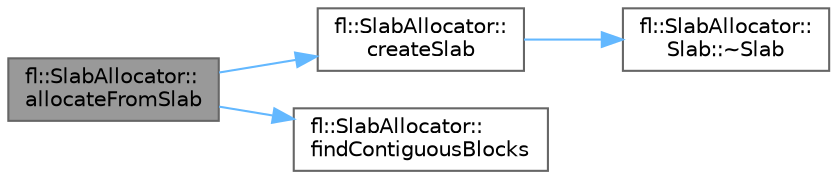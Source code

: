 digraph "fl::SlabAllocator::allocateFromSlab"
{
 // INTERACTIVE_SVG=YES
 // LATEX_PDF_SIZE
  bgcolor="transparent";
  edge [fontname=Helvetica,fontsize=10,labelfontname=Helvetica,labelfontsize=10];
  node [fontname=Helvetica,fontsize=10,shape=box,height=0.2,width=0.4];
  rankdir="LR";
  Node1 [id="Node000001",label="fl::SlabAllocator::\lallocateFromSlab",height=0.2,width=0.4,color="gray40", fillcolor="grey60", style="filled", fontcolor="black",tooltip=" "];
  Node1 -> Node2 [id="edge1_Node000001_Node000002",color="steelblue1",style="solid",tooltip=" "];
  Node2 [id="Node000002",label="fl::SlabAllocator::\lcreateSlab",height=0.2,width=0.4,color="grey40", fillcolor="white", style="filled",URL="$d5/db8/classfl_1_1_slab_allocator_acb9ae4a203853cde8e453c26cbc932d6.html#acb9ae4a203853cde8e453c26cbc932d6",tooltip=" "];
  Node2 -> Node3 [id="edge2_Node000002_Node000003",color="steelblue1",style="solid",tooltip=" "];
  Node3 [id="Node000003",label="fl::SlabAllocator::\lSlab::~Slab",height=0.2,width=0.4,color="grey40", fillcolor="white", style="filled",URL="$d9/d08/structfl_1_1_slab_allocator_1_1_slab_ab04544fa7d9b737e9069b087ca765c53.html#ab04544fa7d9b737e9069b087ca765c53",tooltip=" "];
  Node1 -> Node4 [id="edge3_Node000001_Node000004",color="steelblue1",style="solid",tooltip=" "];
  Node4 [id="Node000004",label="fl::SlabAllocator::\lfindContiguousBlocks",height=0.2,width=0.4,color="grey40", fillcolor="white", style="filled",URL="$d5/db8/classfl_1_1_slab_allocator_abf8cdd021b9021f733fe695af13d7dc9.html#abf8cdd021b9021f733fe695af13d7dc9",tooltip=" "];
}
